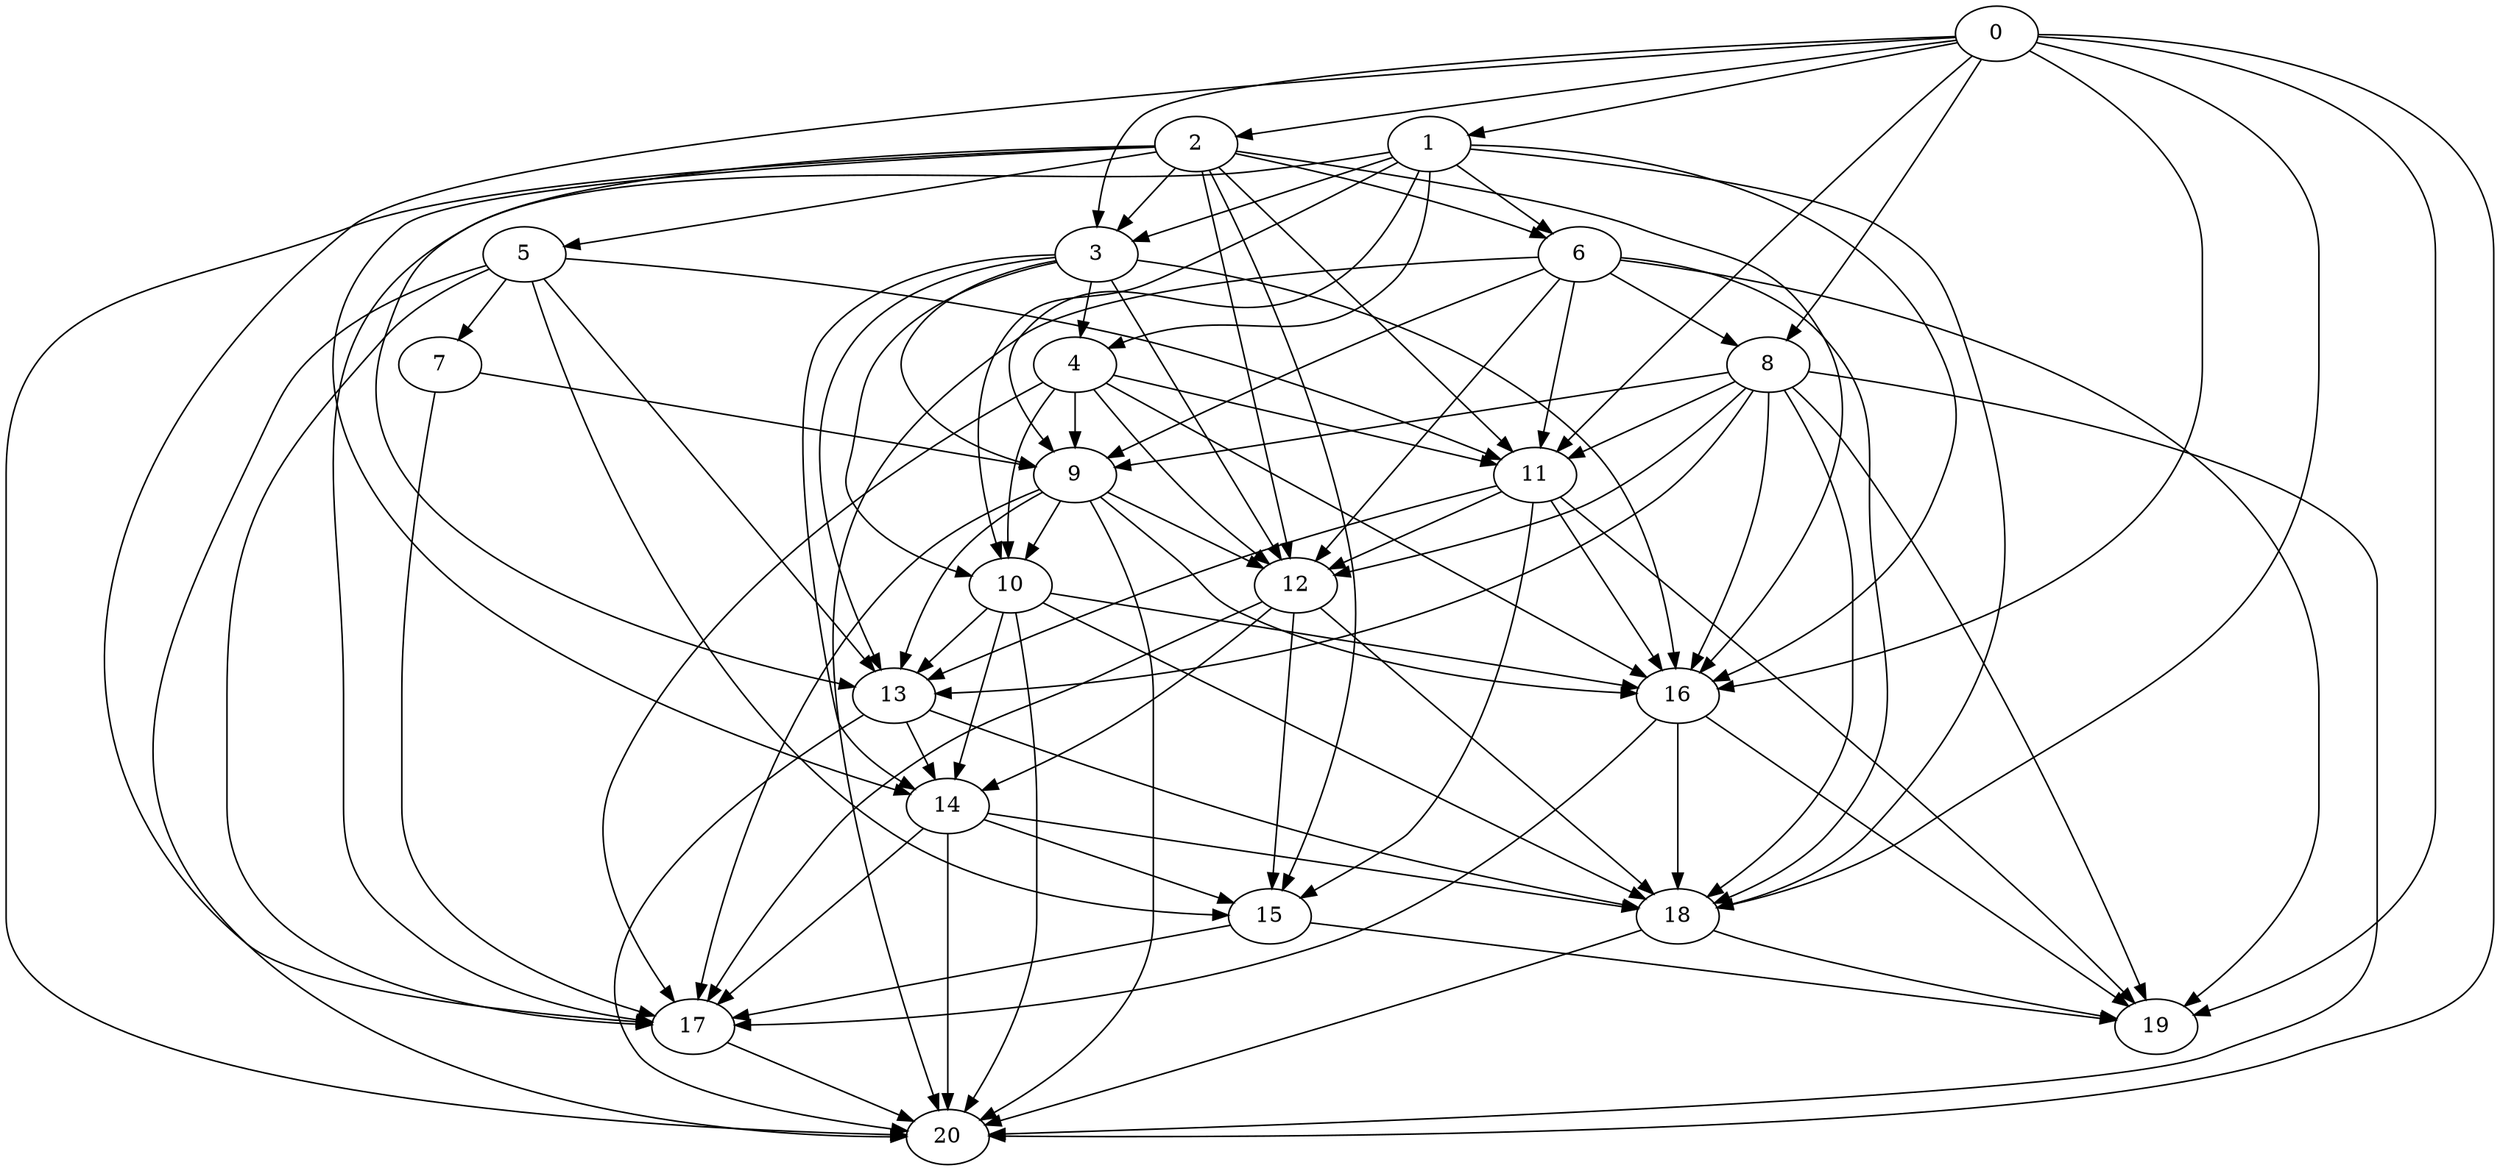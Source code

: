 digraph "Random_Nodes_21_Density_4.71_CCR_0.10_WeightType_Random" {
	graph ["Duplicate states"=0,
		GraphType=Random,
		"Max states in OPEN"=0,
		Modes="120000ms; topo-ordered tasks, ; Pruning: task equivalence, fixed order ready list, ; F-value: ; Optimisation: best schedule length (\
SL) optimisation on equal, ",
		NumberOfTasks=21,
		"Pruned using list schedule length"=50,
		"States removed from OPEN"=0,
		TargetSystem="Homogeneous-2",
		"Time to schedule (ms)"=86,
		"Total idle time"=270,
		"Total schedule length"=3163,
		"Total sequential time"=5891,
		"Total states created"=139
	];
	0	["Finish time"=87,
		Processor=0,
		"Start time"=0,
		Weight=87];
	2	["Finish time"=477,
		Processor=0,
		"Start time"=87,
		Weight=390];
	0 -> 2	[Weight=7];
	1	["Finish time"=312,
		Processor=1,
		"Start time"=95,
		Weight=217];
	0 -> 1	[Weight=8];
	3	["Finish time"=617,
		Processor=1,
		"Start time"=487,
		Weight=130];
	0 -> 3	[Weight=7];
	8	["Finish time"=1223,
		Processor=1,
		"Start time"=963,
		Weight=260];
	0 -> 8	[Weight=9];
	11	["Finish time"=1656,
		Processor=1,
		"Start time"=1223,
		Weight=433];
	0 -> 11	[Weight=5];
	16	["Finish time"=2435,
		Processor=1,
		"Start time"=2089,
		Weight=346];
	0 -> 16	[Weight=8];
	18	["Finish time"=2695,
		Processor=1,
		"Start time"=2435,
		Weight=260];
	0 -> 18	[Weight=10];
	17	["Finish time"=3076,
		Processor=0,
		"Start time"=2686,
		Weight=390];
	0 -> 17	[Weight=4];
	19	["Finish time"=2998,
		Processor=1,
		"Start time"=2695,
		Weight=303];
	0 -> 19	[Weight=3];
	20	["Finish time"=3163,
		Processor=0,
		"Start time"=3076,
		Weight=87];
	0 -> 20	[Weight=6];
	6	["Finish time"=963,
		Processor=1,
		"Start time"=617,
		Weight=346];
	2 -> 6	[Weight=8];
	5	["Finish time"=867,
		Processor=0,
		"Start time"=477,
		Weight=390];
	2 -> 5	[Weight=6];
	2 -> 3	[Weight=10];
	2 -> 11	[Weight=4];
	12	["Finish time"=2089,
		Processor=1,
		"Start time"=1656,
		Weight=433];
	2 -> 12	[Weight=2];
	13	["Finish time"=2123,
		Processor=0,
		"Start time"=1777,
		Weight=346];
	2 -> 13	[Weight=9];
	14	["Finish time"=2253,
		Processor=0,
		"Start time"=2123,
		Weight=130];
	2 -> 14	[Weight=3];
	15	["Finish time"=2686,
		Processor=0,
		"Start time"=2253,
		Weight=433];
	2 -> 15	[Weight=2];
	2 -> 16	[Weight=5];
	2 -> 20	[Weight=2];
	1 -> 6	[Weight=5];
	1 -> 3	[Weight=5];
	4	["Finish time"=1127,
		Processor=0,
		"Start time"=867,
		Weight=260];
	1 -> 4	[Weight=9];
	9	["Finish time"=1474,
		Processor=0,
		"Start time"=1387,
		Weight=87];
	1 -> 9	[Weight=6];
	10	["Finish time"=1777,
		Processor=0,
		"Start time"=1474,
		Weight=303];
	1 -> 10	[Weight=10];
	1 -> 16	[Weight=6];
	1 -> 18	[Weight=10];
	1 -> 17	[Weight=4];
	6 -> 8	[Weight=2];
	6 -> 11	[Weight=7];
	6 -> 9	[Weight=5];
	6 -> 12	[Weight=4];
	6 -> 18	[Weight=9];
	6 -> 19	[Weight=7];
	6 -> 20	[Weight=6];
	7	["Finish time"=1387,
		Processor=0,
		"Start time"=1127,
		Weight=260];
	5 -> 7	[Weight=6];
	5 -> 11	[Weight=5];
	5 -> 13	[Weight=2];
	5 -> 15	[Weight=2];
	5 -> 17	[Weight=6];
	5 -> 20	[Weight=6];
	3 -> 4	[Weight=10];
	3 -> 9	[Weight=8];
	3 -> 10	[Weight=5];
	3 -> 12	[Weight=2];
	3 -> 13	[Weight=4];
	3 -> 14	[Weight=2];
	3 -> 16	[Weight=6];
	4 -> 11	[Weight=7];
	4 -> 9	[Weight=6];
	4 -> 10	[Weight=3];
	4 -> 12	[Weight=3];
	4 -> 16	[Weight=9];
	4 -> 17	[Weight=7];
	8 -> 11	[Weight=6];
	8 -> 9	[Weight=4];
	8 -> 12	[Weight=3];
	8 -> 13	[Weight=6];
	8 -> 16	[Weight=4];
	8 -> 18	[Weight=2];
	8 -> 19	[Weight=9];
	8 -> 20	[Weight=3];
	7 -> 9	[Weight=10];
	7 -> 17	[Weight=6];
	11 -> 12	[Weight=10];
	11 -> 13	[Weight=3];
	11 -> 15	[Weight=10];
	11 -> 16	[Weight=6];
	11 -> 19	[Weight=7];
	9 -> 10	[Weight=6];
	9 -> 12	[Weight=2];
	9 -> 13	[Weight=7];
	9 -> 16	[Weight=5];
	9 -> 17	[Weight=8];
	9 -> 20	[Weight=9];
	10 -> 13	[Weight=3];
	10 -> 14	[Weight=2];
	10 -> 16	[Weight=3];
	10 -> 18	[Weight=8];
	10 -> 20	[Weight=10];
	12 -> 14	[Weight=7];
	12 -> 15	[Weight=2];
	12 -> 18	[Weight=4];
	12 -> 17	[Weight=4];
	13 -> 14	[Weight=4];
	13 -> 18	[Weight=5];
	13 -> 20	[Weight=6];
	14 -> 15	[Weight=8];
	14 -> 18	[Weight=7];
	14 -> 17	[Weight=10];
	14 -> 20	[Weight=5];
	15 -> 17	[Weight=7];
	15 -> 19	[Weight=6];
	16 -> 18	[Weight=7];
	16 -> 17	[Weight=6];
	16 -> 19	[Weight=9];
	18 -> 19	[Weight=8];
	18 -> 20	[Weight=10];
	17 -> 20	[Weight=10];
}

